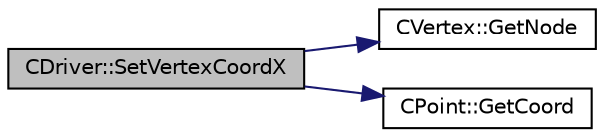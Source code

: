 digraph "CDriver::SetVertexCoordX"
{
  edge [fontname="Helvetica",fontsize="10",labelfontname="Helvetica",labelfontsize="10"];
  node [fontname="Helvetica",fontsize="10",shape=record];
  rankdir="LR";
  Node1902 [label="CDriver::SetVertexCoordX",height=0.2,width=0.4,color="black", fillcolor="grey75", style="filled", fontcolor="black"];
  Node1902 -> Node1903 [color="midnightblue",fontsize="10",style="solid",fontname="Helvetica"];
  Node1903 [label="CVertex::GetNode",height=0.2,width=0.4,color="black", fillcolor="white", style="filled",URL="$class_c_vertex.html#a95c513bf927464157ed96b6c79779a1f",tooltip="Get the node of the vertex. "];
  Node1902 -> Node1904 [color="midnightblue",fontsize="10",style="solid",fontname="Helvetica"];
  Node1904 [label="CPoint::GetCoord",height=0.2,width=0.4,color="black", fillcolor="white", style="filled",URL="$class_c_point.html#a95fe081d22e96e190cb3edcbf0d6525f",tooltip="Get the coordinates dor the control volume. "];
}
